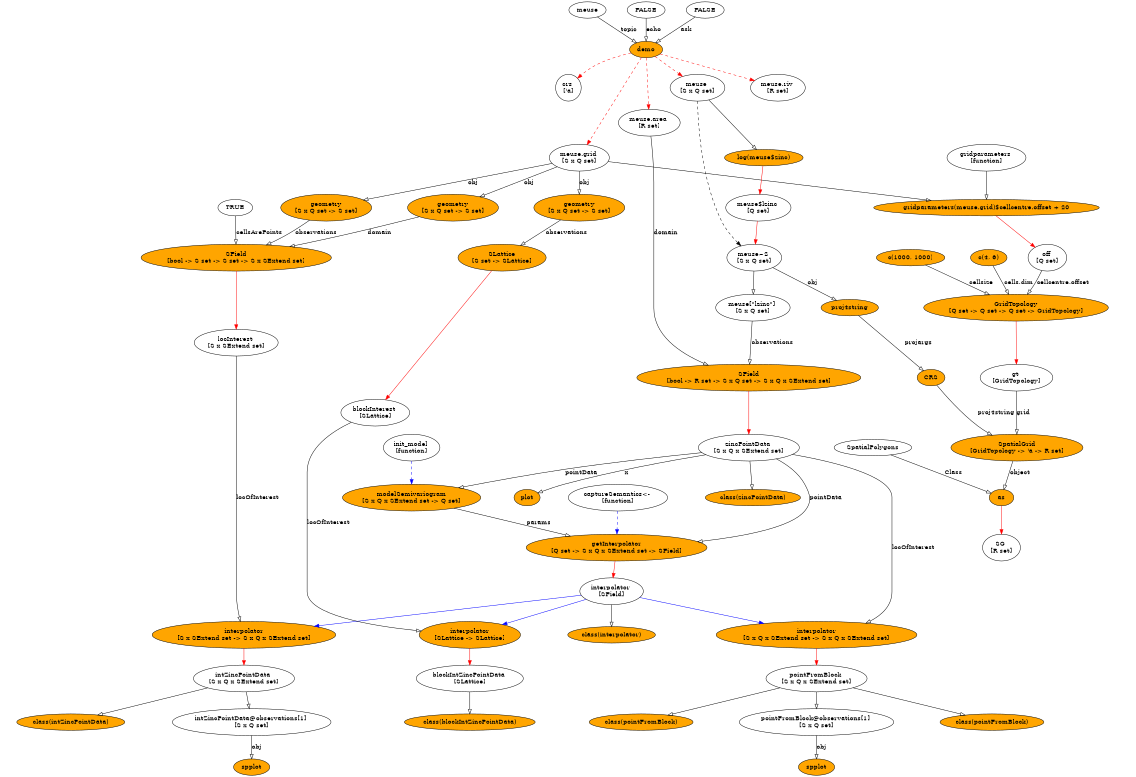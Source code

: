 digraph f {
	graph [bgcolor=transparent, fontcolor=black, ratio=fill, splines=TRUE, rank=same, size="7.58333333333333,5.17708333333333", rankdir=TB];
	node [label="\N", shape=ellipse, fixedsize=FALSE, fillcolor=white, style=filled, color=black, fontcolor=black, fontsize=14, height="0.5", width="0.75"];
	edge [headport=center, style=solid, arrowhead=normal, color=black, dir=none, weight="1.0", fontcolor=black, arrowtail=none, fontsize=14, labelfontsize=11, arrowsize=1, minlen=1];
	graph [bb="0,0,2552.9,1744"];
	fcall_joQOG3 [label=demo, fillcolor=orange, width="0.89573", pos="1508.2,1636"];
	lt_h6CLi2 [label=meuse, width="0.98203", pos="1367.2,1726"];
	lt_JXLx14 [label=FALSE, width="1.1187", pos="1508.2,1726"];
	lt_A5PAtF [label=FALSE, width="1.1187", pos="1656.2,1726"];
	crs [label="crs \n['a]", height="0.8171", pos="1329.2,1550"];
	meuse [label="meuse \n[S x Q set]", height="0.8171", width="1.4851", pos="1630.2,1550"];
	"meuse.area" [label="meuse.area \n[R set]", height="0.8171", width="1.6115", pos="1521.2,1472"];
	"meuse.grid" [label="meuse.grid \n[S x Q set]", height="0.8171", width="1.5903", pos="1337.2,1394"];
	"meuse.riv" [label="meuse.riv \n[R set]", height="0.8171", width="1.4521", pos="1816.2,1550"];
	"meuse~2" [label="meuse~2 \n[S x Q set]", height="0.8171", width="1.4851", pos="1762.2,1166"];
	"meuse$lzinc" [label="meuse$lzinc \n[Q set]", height="0.8171", width="1.7537", pos="1773.2,1280"];
	fcall_DPXVdT [label="log(meuse$zinc)", fillcolor=orange, width="2.0888", pos="1785.2,1394"];
	zincPointData [label="zincPointData \n[S x Q x SExtend set]", height="0.8171", width="2.6996", pos="1678.2,740"];
	fcall_Ite0PZ [label="SField\n[bool -> R set -> S x Q set -> S x Q x SExtend set]", fillcolor=orange, height="0.8171", width="5.8964", pos="1678.2,896"];
	"meuse[\"lzinc\"]" [label="meuse[\"lzinc\"] \n[S x Q set]", height="0.8171", width="2.0137", pos="1692.2,1052"];
	fcall_C6DIWy [label="class(zincPointData)", fillcolor=orange, width="2.5131", pos="1692.2,626"];
	fcall_rTONIo [label=plot, fillcolor=orange, pos="1186.2,626"];
	interpolator [label="interpolator \n[SField]", height="0.8171", width="1.6524", pos="1320.2,414"];
	fcall_ZwOGM4 [label="getInterpolator\n[Q set -> S x Q x SExtend set -> SField]", fillcolor=orange, height="0.8171", width="4.7569", pos="1368.2,512"];
	fcall_J6gWRh [label="modelSemivariogram\n[S x Q x SExtend set -> Q set]", fillcolor=orange, height="0.8171", width="3.6502", pos="921.25,626"];
	init_model [label="init_model \n[function]", height="0.8171", width="1.5651", pos="921.25,740"];
	"captureSemantics<-" [label="captureSemantics<- \n[function]", height="0.8171", width="2.5623", pos="1391.2,626"];
	fcall_8hfojl [label="class(interpolator)", fillcolor=orange, width="2.254", pos="1320.2,316"];
	locInterest [label="locInterest \n[S x SExtend set]", height="0.8171", width="2.2267", pos="545.25,974"];
	fcall_jO6Iwc [label="SField\n[bool -> S set -> S set -> S x SExtend set]", fillcolor=orange, height="0.8171", width="4.9216", pos="744.25,1166"];
	fcall_MrVlR7 [label="geometry\n[S x Q set -> S set]", fillcolor=orange, height="0.8171", width="2.399", pos="765.25,1280"];
	fcall_XGqk67 [label="geometry\n[S x Q set -> S set]", fillcolor=orange, height="0.8171", width="2.399", pos="1051.2,1280"];
	lt_ZgZIE7 [label=TRUE, width="1.0034", pos="554.25,1280"];
	intZincPointData [label="intZincPointData \n[S x Q x SExtend set]", height="0.8171", width="2.6996", pos="539.25,218"];
	fcall_NK1x9Q [label="interpolator\n[S x SExtend set -> S x Q x SExtend set]", fillcolor=orange, height="0.8171", width="4.8141", pos="539.25,316"];
	fcall_vOeejL [label="class(intZincPointData)", fillcolor=orange, width="2.8437", pos="152.25,120"];
	fcall_Yc3m36 [label=spplot, fillcolor=orange, width="0.9534", pos="561.25,18"];
	"intZincPointData@observations[1]" [label="intZincPointData@observations[1] \n[S x Q set]", height="0.8171", width="4.2315", pos="561.25,120"];
	blockInterest [label="blockInterest \n[SLattice]", height="0.8171", width="1.812", pos="693.25,818"];
	fcall_edF8n2 [label="SLattice\n[S set -> SLattice]", fillcolor=orange, height="0.8171", width="2.3152", pos="1207.2,1166"];
	fcall_0rjYDF [label="geometry\n[S x Q set -> S set]", fillcolor=orange, height="0.8171", width="2.399", pos="1337.2,1280"];
	blockIntZincPointData [label="blockIntZincPointData \n[SLattice]", height="0.8171", width="2.896", pos="1006.2,218"];
	fcall_DfH7Ob [label="interpolator\n[SLattice -> SLattice]", fillcolor=orange, height="0.8171", width="2.7043", pos="1006.2,316"];
	fcall_7j6Qcv [label="class(blockIntZincPointData)", fillcolor=orange, width="3.4547", pos="1006.2,120"];
	off [label="off \n[Q set]", height="0.8171", width="1.0628", pos="2289.2,1166"];
	fcall_lOQfqO [label="gridparameters(meuse.grid)$cellcentre.offset + 20", fillcolor=orange, width="5.6764", pos="2247.2,1280"];
	gridparameters [label="gridparameters \n[function]", height="0.8171", width="2.0299", pos="2247.2,1394"];
	gt [label="gt \n[GridTopology]", height="0.8171", width="2.0631", pos="2292.2,896"];
	fcall_tgfVBO [label="GridTopology\n[Q set -> Q set -> Q set -> GridTopology]", fillcolor=orange, height="0.8171", width="4.9289", pos="2283.2,1052"];
	fcall_23ia4T [label="c(1000, 1000)", fillcolor=orange, width="1.8085", pos="1972.2,1166"];
	fcall_DOfHqw [label="c(4, 6)", fillcolor=orange, width="1.0033", pos="2150.2,1166"];
	SG [label="SG \n[R set]", height="0.8171", width="1.0413", pos="2214.2,512"];
	fcall_o8XqEQ [label=as, fillcolor=orange, pos="2214.2,626"];
	fcall_4rLNRR [label="SpatialGrid\n[GridTopology -> 'a -> R set]", fillcolor=orange, height="0.8171", width="3.5967", pos="2294.2,740"];
	fcall_Wm15Ai [label=CRS, fillcolor=orange, width="0.80952", pos="2088.2,896"];
	fcall_ODaotR [label=proj4string, fillcolor=orange, width="1.478", pos="1909.2,1052"];
	lt_4edO6R [label=SpatialPolygons, width="2.039", pos="1961.2,740"];
	pointFromBlock [label="pointFromBlock \n[S x Q x SExtend set]", height="0.8171", width="2.6996", pos="1773.2,218"];
	fcall_aCCCNs [label="interpolator\n[S x Q x SExtend set -> S x Q x SExtend set]", fillcolor=orange, height="0.8171", width="5.287", pos="1773.2,316"];
	fcall_5pVfCM [label="class(pointFromBlock)", fillcolor=orange, width="2.7789", pos="1371.2,120"];
	fcall_kQIuNR [label=spplot, fillcolor=orange, width="0.9534", pos="1773.2,18"];
	"pointFromBlock@observations[1]" [label="pointFromBlock@observations[1] \n[S x Q set]", height="0.8171", width="4.1518", pos="1773.2,120"];
	fcall_iOj76H [label="class(pointFromBlock)", fillcolor=orange, width="2.7789", pos="2174.2,120"];
	fcall_joQOG3 -> crs:center [style=dashed, color=red, dir=forward, weight=1, pos="e,1350.5,1568.7 1478.8,1628.3 1456.1,1622.5 1424.3,1613 1398.2,1600 1384.5,1593.1 1370.5,1583.7 1358.7,1574.9"];
	fcall_joQOG3 -> meuse:center [style=dashed, color=red, dir=forward, weight=1, pos="e,1597.4,1573.6 1527.9,1621.5 1544.3,1610.2 1568.4,1593.6 1589,1579.4"];
	fcall_joQOG3 -> "meuse.area":center [style=dashed, color=red, dir=forward, weight=1, pos="e,1519,1501.4 1509.6,1618 1511.6,1592.9 1515.5,1545.3 1518.2,1511.4"];
	fcall_joQOG3 -> "meuse.grid":center [style=dashed, color=red, dir=forward, weight=1, pos="e,1356.5,1422 1496.8,1618.9 1469.5,1580.6 1400.1,1483.2 1362.5,1430.4"];
	fcall_joQOG3 -> "meuse.riv":center [style=dashed, color=red, dir=forward, weight=1, pos="e,1769.8,1563.7 1536.7,1627.2 1587.3,1613.4 1694,1584.3 1760,1566.4"];
	lt_h6CLi2 -> fcall_joQOG3:center [arrowhead=onormal, dir=forward, weight=1, label=topic, pos="e,1487.6,1649.9 1388.7,1711.6 1412.8,1696.6 1452,1672.1 1478.9,1655.3", lp="1465.2,1681"];
	lt_JXLx14 -> fcall_joQOG3:center [arrowhead=onormal, dir=forward, weight=1, label=echo, pos="e,1508.2,1654.1 1508.2,1707.6 1508.2,1695.2 1508.2,1678.4 1508.2,1664.2", lp="1521.5,1681"];
	lt_A5PAtF -> fcall_joQOG3:center [arrowhead=onormal, dir=forward, weight=1, label=ask, pos="e,1529.8,1649.8 1633.1,1711.2 1607.6,1696.1 1566.4,1671.6 1538.4,1654.9", lp="1605.6,1681"];
	meuse -> "meuse~2":center [style=dashed, dir=forward, weight=1, pos="e,1739,1192.9 1633.2,1520.6 1639.6,1465.9 1658,1343.4 1701.2,1250 1709.3,1232.6 1721.3,1215.3 1732.5,1201"];
	meuse -> fcall_DPXVdT:center [arrowhead=onormal, dir=forward, weight=1, pos="e,1768.2,1412 1655.5,1523.9 1684.6,1495 1732.2,1447.7 1760.9,1419.1"];
	"meuse.area" -> fcall_Ite0PZ:center [arrowhead=onormal, dir=forward, weight=1, label=domain, pos="e,1628.1,924.79 1526.7,1442.6 1531.3,1415.7 1537.2,1374.3 1537.2,1338 1537.2,1338 1537.2,1338 1537.2,1051 1537.2,999.44 1580.8,957.63\
 1619.5,930.66", lp="1558.2,1223"];
	"meuse.grid" -> fcall_MrVlR7:center [arrowhead=onormal, dir=forward, weight=1, label=obj, pos="e,839.21,1295.5 1284.2,1382.6 1184.5,1363.1 968.58,1320.8 849.06,1297.4", lp="1095.2,1337"];
	"meuse.grid" -> fcall_XGqk67:center [arrowhead=onormal, dir=forward, weight=1, label=obj, pos="e,1106.6,1302.7 1292.6,1375.5 1245.2,1357 1170,1327.5 1116.1,1306.4", lp="1221.2,1337"];
	"meuse.grid" -> fcall_0rjYDF:center [arrowhead=onormal, dir=forward, weight=1, label=obj, pos="e,1337.2,1309.5 1337.2,1364.4 1337.2,1350.9 1337.2,1334.5 1337.2,1319.8", lp="1346.2,1337"];
	"meuse.grid" -> fcall_lOQfqO:center [arrowhead=onormal, dir=forward, weight=1, pos="e,2133.7,1295 1392.5,1386.2 1536,1368.5 1923.5,1320.8 2123.7,1296.2"];
	"meuse~2" -> "meuse[\"lzinc\"]":center [arrowhead=onormal, dir=forward, weight=1, pos="e,1709.5,1080.6 1745.3,1137.9 1736.2,1123.2 1724.7,1105 1714.8,1089.1"];
	"meuse~2" -> fcall_ODaotR:center [arrowhead=onormal, dir=forward, weight=1, label=obj, pos="e,1888.7,1068.6 1792.7,1141.8 1818.5,1122.1 1855.3,1094.1 1880.6,1074.8", lp="1854.2,1109"];
	"meuse$lzinc" -> "meuse~2":center [color=red, dir=forward, weight=1, pos="e,1765,1195.5 1770.4,1250.4 1769.1,1236.9 1767.5,1220.5 1766.1,1205.8"];
	fcall_DPXVdT -> "meuse$lzinc":center [color=red, dir=forward, weight=1, pos="e,1776.3,1309.5 1783.4,1376 1781.8,1361.1 1779.4,1338.8 1777.4,1319.5"];
	zincPointData -> fcall_C6DIWy:center [arrowhead=onormal, dir=forward, weight=1, pos="e,1690.1,644 1681.8,710.45 1684,693.22 1686.7,671.39 1688.8,654.38"];
	zincPointData -> fcall_rTONIo:center [arrowhead=onormal, dir=forward, weight=1, label=x, pos="e,1210.5,634.22 1598,723.33 1519.4,707.61 1396.1,682.05 1290.2,656 1266.7,650.21 1240.5,642.88 1220.2,637.04", lp="1442.7,683"];
	zincPointData -> fcall_J6gWRh:center [arrowhead=onormal, dir=forward, weight=1, label=pointData, pos="e,1022.9,644.72 1588.8,728.26 1515.4,719.24 1408.9,705.66 1316,692 1220.3,677.91 1111.9,659.91 1032.9,646.43", lp="1343.9,683"];
	zincPointData -> fcall_ZwOGM4:center [arrowhead=onormal, dir=forward, weight=1, label=pointData, pos="e,1526.2,523.42 1730,714.99 1753.3,701.26 1778.3,681.63 1791.2,656 1803.3,632.21 1808.2,616.59 1791.2,596 1758.7,556.39 1639.7,535.4\
 1536.2,524.45", lp="1829.9,626"];
	zincPointData -> fcall_aCCCNs:center [arrowhead=onormal, dir=forward, weight=1, label=locOfInterest, pos="e,1930.3,332.67 1765.3,726.75 1862.5,710.56 2006.2,678 2006.2,627 2006.2,627 2006.2,627 2006.2,413 2006.2,373.58 1977.4,350.01 1940\
,336.03", lp="2043.2,512"];
	fcall_Ite0PZ -> zincPointData:center [color=red, dir=forward, weight=1, pos="e,1678.2,769.45 1678.2,866.39 1678.2,841.98 1678.2,806.64 1678.2,779.69"];
	"meuse[\"lzinc\"]" -> fcall_Ite0PZ:center [arrowhead=onormal, dir=forward, weight=1, label=observations, pos="e,1680.8,925.45 1689.6,1022.4 1687.4,997.98 1684.2,962.64 1681.8,935.69", lp="1723.6,974"];
	interpolator -> fcall_8hfojl:center [arrowhead=onormal, dir=forward, weight=1, pos="e,1320.2,334.15 1320.2,384.46 1320.2,371.8 1320.2,356.98 1320.2,344.45"];
	interpolator -> fcall_NK1x9Q:center [color=blue, dir=forward, weight=1, pos="e,677.05,333.94 1262.8,405.94 1142.7,391.17 861.41,356.6 687.08,335.17"];
	interpolator -> fcall_DfH7Ob:center [color=blue, dir=forward, weight=1, pos="e,1073,337.41 1270.5,397.79 1220.1,382.37 1141.4,358.31 1082.9,340.45"];
	interpolator -> fcall_aCCCNs:center [color=blue, dir=forward, weight=1, pos="e,1664.2,340.12 1374.4,401.52 1443.1,386.96 1563.5,361.44 1654.1,342.25"];
	fcall_ZwOGM4 -> interpolator:center [color=red, dir=forward, weight=1, pos="e,1334.2,442.94 1354,482.46 1349.2,472.89 1343.8,462.09 1338.7,451.98"];
	fcall_J6gWRh -> fcall_ZwOGM4:center [arrowhead=onormal, dir=forward, weight=1, label=params, pos="e,1273.9,536.64 1006.6,603.6 1079.9,585.25 1185.7,558.73 1264,539.12", lp="1192.5,569"];
	init_model -> fcall_J6gWRh:center [style=dashed, color=blue, dir=forward, weight=1, pos="e,921.25,655.5 921.25,710.45 921.25,696.89 921.25,680.48 921.25,665.81"];
	"captureSemantics<-" -> fcall_ZwOGM4:center [style=dashed, color=blue, dir=forward, weight=1, pos="e,1374.1,541.5 1385.4,596.45 1382.6,582.76 1379.2,566.16 1376.1,551.38"];
	locInterest -> fcall_NK1x9Q:center [arrowhead=onormal, dir=forward, weight=1, label=locOfInterest, pos="e,534.26,345.47 540.19,944.44 535.18,913.6 528.25,862.98 528.25,819 528.25,819 528.25,819 528.25,413 528.25,394.11 530.38,373.26\
 532.76,355.83", lp="565.17,626"];
	fcall_jO6Iwc -> locInterest:center [color=red, dir=forward, weight=1, pos="e,573.13,1001.6 714.89,1137 679.11,1102.8 618.71,1045.1 580.47,1008.6"];
	fcall_MrVlR7 -> fcall_jO6Iwc:center [arrowhead=onormal, dir=forward, weight=1, label=observations, pos="e,749.59,1195.5 759.9,1250.4 757.33,1236.8 754.22,1220.2 751.45,1205.4", lp="791.63,1223"];
	fcall_XGqk67 -> fcall_jO6Iwc:center [arrowhead=onormal, dir=forward, weight=1, label=domain, pos="e,815.51,1193 993.5,1257.9 946,1240.6 878.13,1215.8 825.21,1196.5", lp="937.25,1223"];
	lt_ZgZIE7 -> fcall_jO6Iwc:center [arrowhead=onormal, dir=forward, weight=1, label=cellsArePoints, pos="e,697.44,1194.6 576.79,1265.7 604.18,1249.6 651.36,1221.8 688.68,1199.8", lp="702.07,1223"];
	intZincPointData -> fcall_vOeejL:center [arrowhead=onormal, dir=forward, weight=1, pos="e,209.02,135.08 465.55,198.72 394.37,181.06 287.55,154.56 218.87,137.53"];
	intZincPointData -> "intZincPointData@observations[1]":center [arrowhead=onormal, dir=forward, weight=1, pos="e,554.7,149.6 545.79,188.46 547.88,179.35 550.22,169.12 552.44,159.43"];
	fcall_NK1x9Q -> intZincPointData:center [color=red, dir=forward, weight=1, pos="e,539.25,247.6 539.25,286.46 539.25,277.45 539.25,267.33 539.25,257.74"];
	"intZincPointData@observations[1]" -> fcall_Yc3m36:center [arrowhead=onormal, dir=forward, weight=1, label=obj, pos="e,561.25,36.07 561.25,90.344 561.25,76.5 561.25,59.968 561.25,46.305", lp="570.19,63"];
	blockInterest -> fcall_DfH7Ob:center [arrowhead=onormal, dir=forward, weight=1, label=locOfInterest, pos="e,914.42,326.09 689.19,788.53 685.71,761.64 681.25,720.17 681.25,684 681.25,684 681.25,684 681.25,413 681.25,365.77 809.1,340.02\
 904.43,327.38", lp="718.17,569"];
	fcall_edF8n2 -> blockInterest:center [color=red, dir=forward, weight=1, pos="e,728.7,842.86 1169.5,1139.6 1076.3,1076.9 836.09,915.16 737,848.45"];
	fcall_0rjYDF -> fcall_edF8n2:center [arrowhead=onormal, dir=forward, weight=1, label=observations, pos="e,1238.3,1193.7 1306.4,1252.5 1288.4,1236.9 1265.3,1217 1246,1200.4", lp="1315.6,1223"];
	blockIntZincPointData -> fcall_7j6Qcv:center [arrowhead=onormal, dir=forward, weight=1, pos="e,1006.2,138.15 1006.2,188.46 1006.2,175.8 1006.2,160.98 1006.2,148.45"];
	fcall_DfH7Ob -> blockIntZincPointData:center [color=red, dir=forward, weight=1, pos="e,1006.2,247.6 1006.2,286.46 1006.2,277.45 1006.2,267.33 1006.2,257.74"];
	off -> fcall_tgfVBO:center [arrowhead=onormal, dir=forward, weight=1, label="cellcentre.offset", pos="e,2284.8,1081.5 2287.7,1136.4 2287,1122.9 2286.1,1106.5 2285.3,1091.8", lp="2331.1,1109"];
	fcall_lOQfqO -> off:center [color=red, dir=forward, weight=1, pos="e,2278.9,1194.6 2253.6,1262 2259.4,1246.7 2268,1223.7 2275.3,1204.2"];
	gridparameters -> fcall_lOQfqO:center [arrowhead=onormal, dir=forward, weight=1, pos="e,2247.2,1298.3 2247.2,1364.4 2247.2,1347.3 2247.2,1325.7 2247.2,1308.7"];
	gt -> fcall_4rLNRR:center [arrowhead=onormal, dir=forward, weight=1, label=grid, pos="e,2293.9,769.45 2292.6,866.39 2292.9,841.98 2293.4,806.64 2293.7,779.69", lp="2304.5,818"];
	fcall_tgfVBO -> gt:center [color=red, dir=forward, weight=1, pos="e,2290.6,925.45 2284.9,1022.4 2286.3,997.98 2288.4,962.64 2290,935.69"];
	fcall_23ia4T -> fcall_tgfVBO:center [arrowhead=onormal, dir=forward, weight=1, label=cellsize, pos="e,2211.3,1078.9 2010.4,1151.3 2057.7,1134.2 2139.8,1104.7 2201.6,1082.4", lp="2167.2,1109"];
	fcall_DOfHqw -> fcall_tgfVBO:center [arrowhead=onormal, dir=forward, weight=1, label="cells.dim", pos="e,2249.9,1081.1 2167.9,1150.1 2186.7,1134.3 2217.1,1108.7 2242,1087.7", lp="2249.7,1109"];
	fcall_o8XqEQ -> SG:center [color=red, dir=forward, weight=1, pos="e,2214.2,541.52 2214.2,607.99 2214.2,593.05 2214.2,570.76 2214.2,551.53"];
	fcall_4rLNRR -> fcall_o8XqEQ:center [arrowhead=onormal, dir=forward, weight=1, label=object, pos="e,2225.3,642.48 2274.1,710.74 2260.9,692.31 2243.9,668.51 2231.4,651", lp="2275.4,683"];
	fcall_Wm15Ai -> fcall_4rLNRR:center [arrowhead=onormal, dir=forward, weight=1, label=proj4string, pos="e,2254.8,768.02 2105.5,881.21 2131.6,860.56 2182.5,820.55 2226.8,788 2233.1,783.37 2239.8,778.57 2246.5,773.88", lp="2257,818"];
	fcall_ODaotR -> fcall_Wm15Ai:center [arrowhead=onormal, dir=forward, weight=1, label=projargs, pos="e,2072,911.02 1927.7,1035.1 1960.4,1007 2028.2,948.69 2064.3,917.58", lp="2054.2,974"];
	lt_4edO6R -> fcall_o8XqEQ:center [arrowhead=onormal, dir=forward, weight=1, label=Class, pos="e,2192.1,636.79 1995.1,724.01 2044.4,702.21 2135.1,662.04 2182.9,640.88", lp="2117.4,683"];
	pointFromBlock -> fcall_5pVfCM:center [arrowhead=onormal, dir=forward, weight=1, pos="e,1428.9,134.77 1698.6,199.17 1624.1,181.38 1510.7,154.29 1438.8,137.13"];
	pointFromBlock -> "pointFromBlock@observations[1]":center [arrowhead=onormal, dir=forward, weight=1, pos="e,1773.2,149.6 1773.2,188.46 1773.2,179.45 1773.2,169.33 1773.2,159.74"];
	pointFromBlock -> fcall_iOj76H:center [arrowhead=onormal, dir=forward, weight=1, pos="e,2116.5,134.81 1848.2,199.06 1922.5,181.28 2035.2,154.29 2106.7,137.16"];
	fcall_aCCCNs -> pointFromBlock:center [color=red, dir=forward, weight=1, pos="e,1773.2,247.6 1773.2,286.46 1773.2,277.45 1773.2,267.33 1773.2,257.74"];
	"pointFromBlock@observations[1]" -> fcall_kQIuNR:center [arrowhead=onormal, dir=forward, weight=1, label=obj, pos="e,1773.2,36.07 1773.2,90.344 1773.2,76.5 1773.2,59.968 1773.2,46.305", lp="1782.2,63"];
}
